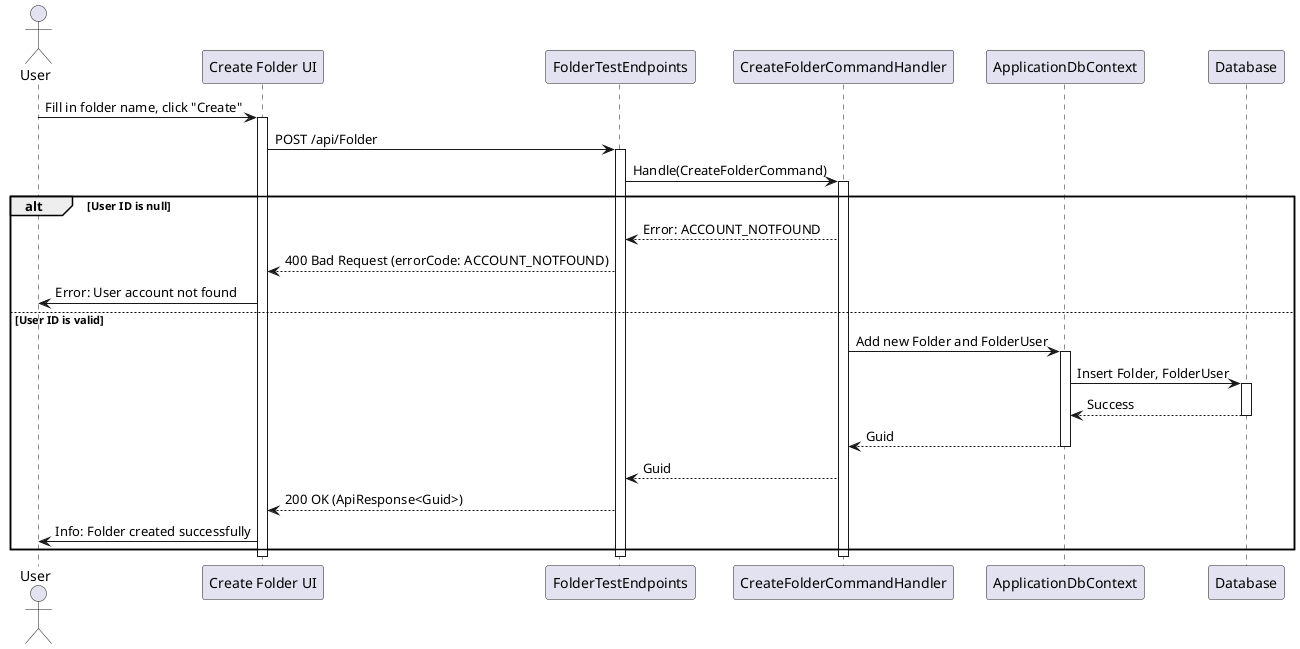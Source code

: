 @startuml
actor User
participant "Create Folder UI" as UI
participant FolderTestEndpoints
participant CreateFolderCommandHandler as Handler
participant ApplicationDbContext
participant Database

User -> UI : Fill in folder name, click "Create"
activate UI
UI -> FolderTestEndpoints : POST /api/Folder
activate FolderTestEndpoints
FolderTestEndpoints -> Handler : Handle(CreateFolderCommand)
activate Handler
alt User ID is null
    Handler --> FolderTestEndpoints : Error: ACCOUNT_NOTFOUND
    FolderTestEndpoints --> UI : 400 Bad Request (errorCode: ACCOUNT_NOTFOUND)
    UI -> User : Error: User account not found
else User ID is valid
    Handler -> ApplicationDbContext : Add new Folder and FolderUser
    activate ApplicationDbContext
    ApplicationDbContext -> Database : Insert Folder, FolderUser
    activate Database
    Database --> ApplicationDbContext : Success
    deactivate Database
    ApplicationDbContext --> Handler : Guid
    deactivate ApplicationDbContext
    Handler --> FolderTestEndpoints : Guid
    FolderTestEndpoints --> UI : 200 OK (ApiResponse<Guid>)
    UI -> User : Info: Folder created successfully
end
deactivate Handler
deactivate FolderTestEndpoints
deactivate UI
@enduml
